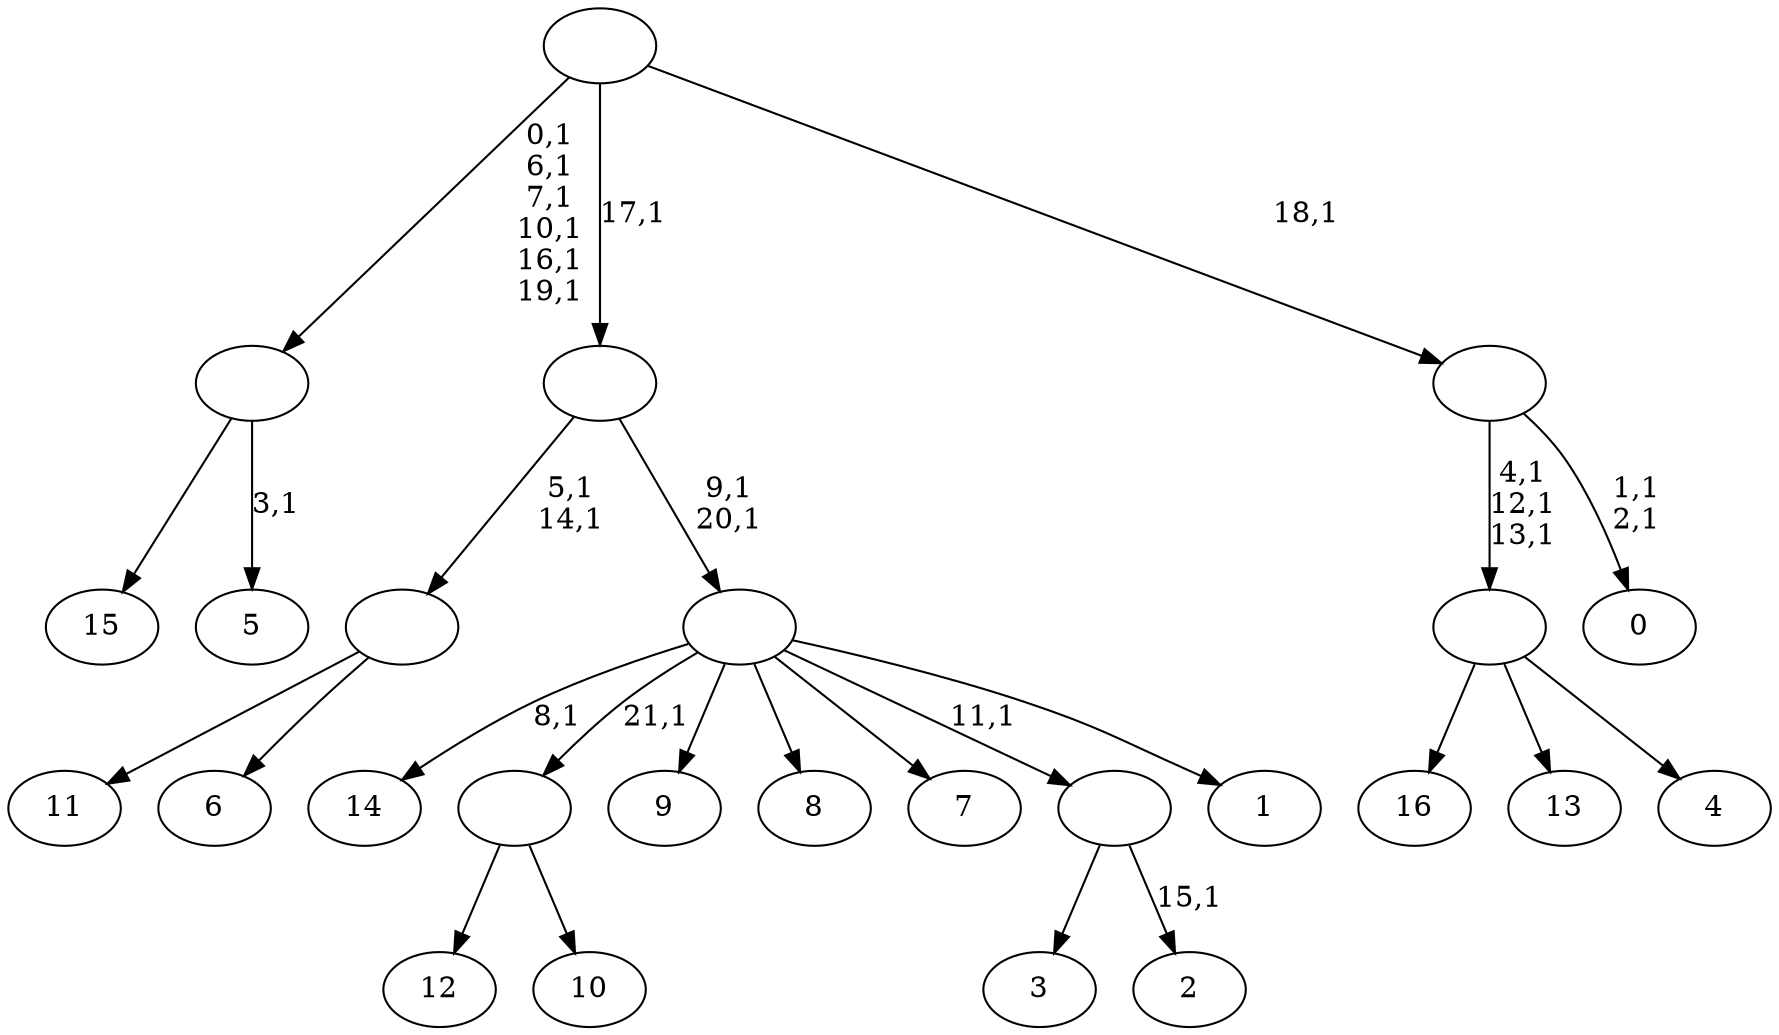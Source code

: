 digraph T {
	39 [label="16"]
	38 [label="15"]
	37 [label="14"]
	35 [label="13"]
	34 [label="12"]
	33 [label="11"]
	32 [label="10"]
	31 [label=""]
	30 [label="9"]
	29 [label="8"]
	28 [label="7"]
	27 [label="6"]
	26 [label=""]
	24 [label="5"]
	22 [label=""]
	16 [label="4"]
	15 [label=""]
	12 [label="3"]
	11 [label="2"]
	9 [label=""]
	8 [label="1"]
	7 [label=""]
	5 [label=""]
	4 [label="0"]
	1 [label=""]
	0 [label=""]
	31 -> 34 [label=""]
	31 -> 32 [label=""]
	26 -> 33 [label=""]
	26 -> 27 [label=""]
	22 -> 24 [label="3,1"]
	22 -> 38 [label=""]
	15 -> 39 [label=""]
	15 -> 35 [label=""]
	15 -> 16 [label=""]
	9 -> 11 [label="15,1"]
	9 -> 12 [label=""]
	7 -> 37 [label="8,1"]
	7 -> 31 [label="21,1"]
	7 -> 30 [label=""]
	7 -> 29 [label=""]
	7 -> 28 [label=""]
	7 -> 9 [label="11,1"]
	7 -> 8 [label=""]
	5 -> 7 [label="9,1\n20,1"]
	5 -> 26 [label="5,1\n14,1"]
	1 -> 4 [label="1,1\n2,1"]
	1 -> 15 [label="4,1\n12,1\n13,1"]
	0 -> 22 [label="0,1\n6,1\n7,1\n10,1\n16,1\n19,1"]
	0 -> 5 [label="17,1"]
	0 -> 1 [label="18,1"]
}
